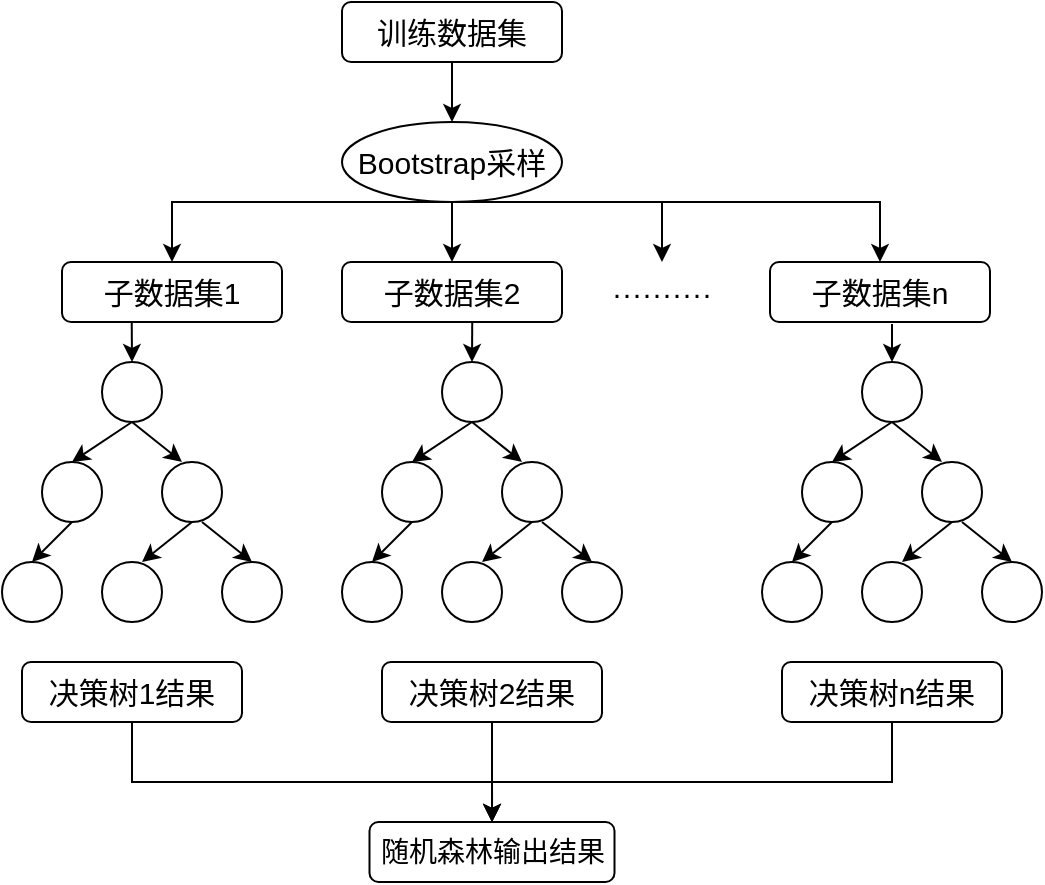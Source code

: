 <mxfile version="15.5.4" type="github">
  <diagram id="UUojyURU6DILhNTMgHQq" name="Page-1">
    <mxGraphModel dx="628" dy="620" grid="1" gridSize="10" guides="1" tooltips="1" connect="1" arrows="1" fold="1" page="1" pageScale="1" pageWidth="827" pageHeight="1169" math="0" shadow="0">
      <root>
        <mxCell id="0" />
        <mxCell id="1" parent="0" />
        <mxCell id="ZI_lnoc9z6EePYdpiMYf-3" value="&lt;span style=&quot;font-size: 15px&quot;&gt;子数据集n&lt;/span&gt;" style="rounded=1;whiteSpace=wrap;html=1;" vertex="1" parent="1">
          <mxGeometry x="414" y="320" width="110" height="30" as="geometry" />
        </mxCell>
        <mxCell id="ZI_lnoc9z6EePYdpiMYf-4" value="&lt;span style=&quot;font-size: 15px&quot;&gt;子数据集2&lt;/span&gt;" style="rounded=1;whiteSpace=wrap;html=1;" vertex="1" parent="1">
          <mxGeometry x="200" y="320" width="110" height="30" as="geometry" />
        </mxCell>
        <mxCell id="ZI_lnoc9z6EePYdpiMYf-5" value="&lt;font style=&quot;font-size: 15px&quot;&gt;子数据集1&lt;/font&gt;" style="rounded=1;whiteSpace=wrap;html=1;" vertex="1" parent="1">
          <mxGeometry x="60" y="320" width="110" height="30" as="geometry" />
        </mxCell>
        <mxCell id="ZI_lnoc9z6EePYdpiMYf-8" value="" style="edgeStyle=orthogonalEdgeStyle;rounded=0;orthogonalLoop=1;jettySize=auto;html=1;fontSize=15;" edge="1" parent="1" source="ZI_lnoc9z6EePYdpiMYf-6" target="ZI_lnoc9z6EePYdpiMYf-7">
          <mxGeometry relative="1" as="geometry" />
        </mxCell>
        <mxCell id="ZI_lnoc9z6EePYdpiMYf-6" value="&lt;font style=&quot;font-size: 15px&quot;&gt;训练数据集&lt;/font&gt;" style="rounded=1;whiteSpace=wrap;html=1;" vertex="1" parent="1">
          <mxGeometry x="200" y="190" width="110" height="30" as="geometry" />
        </mxCell>
        <mxCell id="ZI_lnoc9z6EePYdpiMYf-9" value="" style="edgeStyle=orthogonalEdgeStyle;rounded=0;orthogonalLoop=1;jettySize=auto;html=1;fontSize=15;" edge="1" parent="1" source="ZI_lnoc9z6EePYdpiMYf-7" target="ZI_lnoc9z6EePYdpiMYf-4">
          <mxGeometry relative="1" as="geometry" />
        </mxCell>
        <mxCell id="ZI_lnoc9z6EePYdpiMYf-7" value="Bootstrap采样" style="ellipse;whiteSpace=wrap;html=1;fontSize=15;" vertex="1" parent="1">
          <mxGeometry x="200" y="250" width="110" height="40" as="geometry" />
        </mxCell>
        <mxCell id="ZI_lnoc9z6EePYdpiMYf-11" value="" style="endArrow=classic;html=1;rounded=0;fontSize=15;exitX=0.5;exitY=1;exitDx=0;exitDy=0;entryX=0.5;entryY=0;entryDx=0;entryDy=0;" edge="1" parent="1" source="ZI_lnoc9z6EePYdpiMYf-7" target="ZI_lnoc9z6EePYdpiMYf-3">
          <mxGeometry width="50" height="50" relative="1" as="geometry">
            <mxPoint x="300" y="340" as="sourcePoint" />
            <mxPoint x="350" y="290" as="targetPoint" />
            <Array as="points">
              <mxPoint x="469" y="290" />
            </Array>
          </mxGeometry>
        </mxCell>
        <mxCell id="ZI_lnoc9z6EePYdpiMYf-10" value="" style="endArrow=classic;html=1;rounded=0;fontSize=15;exitX=0.5;exitY=1;exitDx=0;exitDy=0;entryX=0.5;entryY=0;entryDx=0;entryDy=0;" edge="1" parent="1" source="ZI_lnoc9z6EePYdpiMYf-7" target="ZI_lnoc9z6EePYdpiMYf-5">
          <mxGeometry width="50" height="50" relative="1" as="geometry">
            <mxPoint x="300" y="340" as="sourcePoint" />
            <mxPoint x="120" y="280" as="targetPoint" />
            <Array as="points">
              <mxPoint x="115" y="290" />
            </Array>
          </mxGeometry>
        </mxCell>
        <mxCell id="ZI_lnoc9z6EePYdpiMYf-12" value="" style="endArrow=classic;html=1;rounded=0;fontSize=15;" edge="1" parent="1">
          <mxGeometry width="50" height="50" relative="1" as="geometry">
            <mxPoint x="260" y="290" as="sourcePoint" />
            <mxPoint x="360" y="320" as="targetPoint" />
            <Array as="points">
              <mxPoint x="360" y="290" />
            </Array>
          </mxGeometry>
        </mxCell>
        <mxCell id="ZI_lnoc9z6EePYdpiMYf-13" value="··········" style="text;html=1;strokeColor=none;fillColor=none;align=center;verticalAlign=middle;whiteSpace=wrap;rounded=0;fontSize=15;" vertex="1" parent="1">
          <mxGeometry x="330" y="320" width="60" height="30" as="geometry" />
        </mxCell>
        <mxCell id="ZI_lnoc9z6EePYdpiMYf-15" value="" style="ellipse;whiteSpace=wrap;html=1;aspect=fixed;fontSize=15;" vertex="1" parent="1">
          <mxGeometry x="80" y="370" width="30" height="30" as="geometry" />
        </mxCell>
        <mxCell id="ZI_lnoc9z6EePYdpiMYf-16" value="" style="endArrow=classic;html=1;rounded=0;fontSize=15;exitX=0.5;exitY=1;exitDx=0;exitDy=0;entryX=0.5;entryY=0;entryDx=0;entryDy=0;" edge="1" parent="1" source="ZI_lnoc9z6EePYdpiMYf-15" target="ZI_lnoc9z6EePYdpiMYf-22">
          <mxGeometry width="50" height="50" relative="1" as="geometry">
            <mxPoint x="280" y="440" as="sourcePoint" />
            <mxPoint x="60" y="420" as="targetPoint" />
          </mxGeometry>
        </mxCell>
        <mxCell id="ZI_lnoc9z6EePYdpiMYf-18" value="" style="ellipse;whiteSpace=wrap;html=1;aspect=fixed;fontSize=15;" vertex="1" parent="1">
          <mxGeometry x="140" y="470" width="30" height="30" as="geometry" />
        </mxCell>
        <mxCell id="ZI_lnoc9z6EePYdpiMYf-19" value="" style="ellipse;whiteSpace=wrap;html=1;aspect=fixed;fontSize=15;" vertex="1" parent="1">
          <mxGeometry x="80" y="470" width="30" height="30" as="geometry" />
        </mxCell>
        <mxCell id="ZI_lnoc9z6EePYdpiMYf-20" value="" style="ellipse;whiteSpace=wrap;html=1;aspect=fixed;fontSize=15;" vertex="1" parent="1">
          <mxGeometry x="110" y="420" width="30" height="30" as="geometry" />
        </mxCell>
        <mxCell id="ZI_lnoc9z6EePYdpiMYf-21" value="" style="ellipse;whiteSpace=wrap;html=1;aspect=fixed;fontSize=15;" vertex="1" parent="1">
          <mxGeometry x="30" y="470" width="30" height="30" as="geometry" />
        </mxCell>
        <mxCell id="ZI_lnoc9z6EePYdpiMYf-22" value="" style="ellipse;whiteSpace=wrap;html=1;aspect=fixed;fontSize=15;" vertex="1" parent="1">
          <mxGeometry x="50" y="420" width="30" height="30" as="geometry" />
        </mxCell>
        <mxCell id="ZI_lnoc9z6EePYdpiMYf-23" value="" style="endArrow=classic;html=1;rounded=0;fontSize=15;exitX=0.5;exitY=1;exitDx=0;exitDy=0;" edge="1" parent="1" source="ZI_lnoc9z6EePYdpiMYf-15">
          <mxGeometry width="50" height="50" relative="1" as="geometry">
            <mxPoint x="105" y="410" as="sourcePoint" />
            <mxPoint x="120" y="420" as="targetPoint" />
          </mxGeometry>
        </mxCell>
        <mxCell id="ZI_lnoc9z6EePYdpiMYf-24" value="" style="endArrow=classic;html=1;rounded=0;fontSize=15;exitX=0.5;exitY=1;exitDx=0;exitDy=0;entryX=0.5;entryY=0;entryDx=0;entryDy=0;" edge="1" parent="1" source="ZI_lnoc9z6EePYdpiMYf-22" target="ZI_lnoc9z6EePYdpiMYf-21">
          <mxGeometry width="50" height="50" relative="1" as="geometry">
            <mxPoint x="105" y="410" as="sourcePoint" />
            <mxPoint x="80" y="480" as="targetPoint" />
            <Array as="points" />
          </mxGeometry>
        </mxCell>
        <mxCell id="ZI_lnoc9z6EePYdpiMYf-25" value="" style="endArrow=classic;html=1;rounded=0;fontSize=15;exitX=0.5;exitY=1;exitDx=0;exitDy=0;" edge="1" parent="1">
          <mxGeometry width="50" height="50" relative="1" as="geometry">
            <mxPoint x="125" y="450" as="sourcePoint" />
            <mxPoint x="100" y="470" as="targetPoint" />
          </mxGeometry>
        </mxCell>
        <mxCell id="ZI_lnoc9z6EePYdpiMYf-26" value="" style="endArrow=classic;html=1;rounded=0;fontSize=15;exitX=0.5;exitY=1;exitDx=0;exitDy=0;" edge="1" parent="1">
          <mxGeometry width="50" height="50" relative="1" as="geometry">
            <mxPoint x="130" y="450" as="sourcePoint" />
            <mxPoint x="155" y="470" as="targetPoint" />
          </mxGeometry>
        </mxCell>
        <mxCell id="ZI_lnoc9z6EePYdpiMYf-28" value="" style="ellipse;whiteSpace=wrap;html=1;aspect=fixed;fontSize=15;" vertex="1" parent="1">
          <mxGeometry x="250" y="370" width="30" height="30" as="geometry" />
        </mxCell>
        <mxCell id="ZI_lnoc9z6EePYdpiMYf-29" value="" style="endArrow=classic;html=1;rounded=0;fontSize=15;exitX=0.5;exitY=1;exitDx=0;exitDy=0;entryX=0.5;entryY=0;entryDx=0;entryDy=0;" edge="1" parent="1" source="ZI_lnoc9z6EePYdpiMYf-28" target="ZI_lnoc9z6EePYdpiMYf-34">
          <mxGeometry width="50" height="50" relative="1" as="geometry">
            <mxPoint x="450" y="440" as="sourcePoint" />
            <mxPoint x="230" y="420" as="targetPoint" />
          </mxGeometry>
        </mxCell>
        <mxCell id="ZI_lnoc9z6EePYdpiMYf-30" value="" style="ellipse;whiteSpace=wrap;html=1;aspect=fixed;fontSize=15;" vertex="1" parent="1">
          <mxGeometry x="310" y="470" width="30" height="30" as="geometry" />
        </mxCell>
        <mxCell id="ZI_lnoc9z6EePYdpiMYf-31" value="" style="ellipse;whiteSpace=wrap;html=1;aspect=fixed;fontSize=15;" vertex="1" parent="1">
          <mxGeometry x="250" y="470" width="30" height="30" as="geometry" />
        </mxCell>
        <mxCell id="ZI_lnoc9z6EePYdpiMYf-32" value="" style="ellipse;whiteSpace=wrap;html=1;aspect=fixed;fontSize=15;" vertex="1" parent="1">
          <mxGeometry x="280" y="420" width="30" height="30" as="geometry" />
        </mxCell>
        <mxCell id="ZI_lnoc9z6EePYdpiMYf-33" value="" style="ellipse;whiteSpace=wrap;html=1;aspect=fixed;fontSize=15;" vertex="1" parent="1">
          <mxGeometry x="200" y="470" width="30" height="30" as="geometry" />
        </mxCell>
        <mxCell id="ZI_lnoc9z6EePYdpiMYf-34" value="" style="ellipse;whiteSpace=wrap;html=1;aspect=fixed;fontSize=15;" vertex="1" parent="1">
          <mxGeometry x="220" y="420" width="30" height="30" as="geometry" />
        </mxCell>
        <mxCell id="ZI_lnoc9z6EePYdpiMYf-35" value="" style="endArrow=classic;html=1;rounded=0;fontSize=15;exitX=0.5;exitY=1;exitDx=0;exitDy=0;" edge="1" parent="1" source="ZI_lnoc9z6EePYdpiMYf-28">
          <mxGeometry width="50" height="50" relative="1" as="geometry">
            <mxPoint x="275" y="410" as="sourcePoint" />
            <mxPoint x="290" y="420" as="targetPoint" />
          </mxGeometry>
        </mxCell>
        <mxCell id="ZI_lnoc9z6EePYdpiMYf-36" value="" style="endArrow=classic;html=1;rounded=0;fontSize=15;exitX=0.5;exitY=1;exitDx=0;exitDy=0;entryX=0.5;entryY=0;entryDx=0;entryDy=0;" edge="1" parent="1" source="ZI_lnoc9z6EePYdpiMYf-34" target="ZI_lnoc9z6EePYdpiMYf-33">
          <mxGeometry width="50" height="50" relative="1" as="geometry">
            <mxPoint x="275" y="410" as="sourcePoint" />
            <mxPoint x="250" y="480" as="targetPoint" />
            <Array as="points" />
          </mxGeometry>
        </mxCell>
        <mxCell id="ZI_lnoc9z6EePYdpiMYf-37" value="" style="endArrow=classic;html=1;rounded=0;fontSize=15;exitX=0.5;exitY=1;exitDx=0;exitDy=0;" edge="1" parent="1">
          <mxGeometry width="50" height="50" relative="1" as="geometry">
            <mxPoint x="295" y="450" as="sourcePoint" />
            <mxPoint x="270" y="470" as="targetPoint" />
          </mxGeometry>
        </mxCell>
        <mxCell id="ZI_lnoc9z6EePYdpiMYf-38" value="" style="endArrow=classic;html=1;rounded=0;fontSize=15;exitX=0.5;exitY=1;exitDx=0;exitDy=0;" edge="1" parent="1">
          <mxGeometry width="50" height="50" relative="1" as="geometry">
            <mxPoint x="300" y="450" as="sourcePoint" />
            <mxPoint x="325" y="470" as="targetPoint" />
          </mxGeometry>
        </mxCell>
        <mxCell id="ZI_lnoc9z6EePYdpiMYf-39" value="" style="ellipse;whiteSpace=wrap;html=1;aspect=fixed;fontSize=15;" vertex="1" parent="1">
          <mxGeometry x="460" y="370" width="30" height="30" as="geometry" />
        </mxCell>
        <mxCell id="ZI_lnoc9z6EePYdpiMYf-40" value="" style="endArrow=classic;html=1;rounded=0;fontSize=15;exitX=0.5;exitY=1;exitDx=0;exitDy=0;entryX=0.5;entryY=0;entryDx=0;entryDy=0;" edge="1" parent="1" source="ZI_lnoc9z6EePYdpiMYf-39" target="ZI_lnoc9z6EePYdpiMYf-45">
          <mxGeometry width="50" height="50" relative="1" as="geometry">
            <mxPoint x="660" y="440" as="sourcePoint" />
            <mxPoint x="440" y="420" as="targetPoint" />
          </mxGeometry>
        </mxCell>
        <mxCell id="ZI_lnoc9z6EePYdpiMYf-41" value="" style="ellipse;whiteSpace=wrap;html=1;aspect=fixed;fontSize=15;" vertex="1" parent="1">
          <mxGeometry x="520" y="470" width="30" height="30" as="geometry" />
        </mxCell>
        <mxCell id="ZI_lnoc9z6EePYdpiMYf-42" value="" style="ellipse;whiteSpace=wrap;html=1;aspect=fixed;fontSize=15;" vertex="1" parent="1">
          <mxGeometry x="460" y="470" width="30" height="30" as="geometry" />
        </mxCell>
        <mxCell id="ZI_lnoc9z6EePYdpiMYf-43" value="" style="ellipse;whiteSpace=wrap;html=1;aspect=fixed;fontSize=15;" vertex="1" parent="1">
          <mxGeometry x="490" y="420" width="30" height="30" as="geometry" />
        </mxCell>
        <mxCell id="ZI_lnoc9z6EePYdpiMYf-44" value="" style="ellipse;whiteSpace=wrap;html=1;aspect=fixed;fontSize=15;" vertex="1" parent="1">
          <mxGeometry x="410" y="470" width="30" height="30" as="geometry" />
        </mxCell>
        <mxCell id="ZI_lnoc9z6EePYdpiMYf-45" value="" style="ellipse;whiteSpace=wrap;html=1;aspect=fixed;fontSize=15;" vertex="1" parent="1">
          <mxGeometry x="430" y="420" width="30" height="30" as="geometry" />
        </mxCell>
        <mxCell id="ZI_lnoc9z6EePYdpiMYf-46" value="" style="endArrow=classic;html=1;rounded=0;fontSize=15;exitX=0.5;exitY=1;exitDx=0;exitDy=0;" edge="1" parent="1" source="ZI_lnoc9z6EePYdpiMYf-39">
          <mxGeometry width="50" height="50" relative="1" as="geometry">
            <mxPoint x="485" y="410" as="sourcePoint" />
            <mxPoint x="500" y="420" as="targetPoint" />
          </mxGeometry>
        </mxCell>
        <mxCell id="ZI_lnoc9z6EePYdpiMYf-47" value="" style="endArrow=classic;html=1;rounded=0;fontSize=15;exitX=0.5;exitY=1;exitDx=0;exitDy=0;entryX=0.5;entryY=0;entryDx=0;entryDy=0;" edge="1" parent="1" source="ZI_lnoc9z6EePYdpiMYf-45" target="ZI_lnoc9z6EePYdpiMYf-44">
          <mxGeometry width="50" height="50" relative="1" as="geometry">
            <mxPoint x="485" y="410" as="sourcePoint" />
            <mxPoint x="460" y="480" as="targetPoint" />
            <Array as="points" />
          </mxGeometry>
        </mxCell>
        <mxCell id="ZI_lnoc9z6EePYdpiMYf-48" value="" style="endArrow=classic;html=1;rounded=0;fontSize=15;exitX=0.5;exitY=1;exitDx=0;exitDy=0;" edge="1" parent="1">
          <mxGeometry width="50" height="50" relative="1" as="geometry">
            <mxPoint x="505" y="450" as="sourcePoint" />
            <mxPoint x="480" y="470" as="targetPoint" />
          </mxGeometry>
        </mxCell>
        <mxCell id="ZI_lnoc9z6EePYdpiMYf-49" value="" style="endArrow=classic;html=1;rounded=0;fontSize=15;exitX=0.5;exitY=1;exitDx=0;exitDy=0;" edge="1" parent="1">
          <mxGeometry width="50" height="50" relative="1" as="geometry">
            <mxPoint x="510" y="450" as="sourcePoint" />
            <mxPoint x="535" y="470" as="targetPoint" />
          </mxGeometry>
        </mxCell>
        <mxCell id="ZI_lnoc9z6EePYdpiMYf-51" value="" style="endArrow=classic;html=1;rounded=0;fontSize=15;exitX=0.317;exitY=1.014;exitDx=0;exitDy=0;entryX=0.5;entryY=0;entryDx=0;entryDy=0;exitPerimeter=0;" edge="1" parent="1" source="ZI_lnoc9z6EePYdpiMYf-5" target="ZI_lnoc9z6EePYdpiMYf-15">
          <mxGeometry width="50" height="50" relative="1" as="geometry">
            <mxPoint x="160" y="530" as="sourcePoint" />
            <mxPoint x="210" y="480" as="targetPoint" />
            <Array as="points" />
          </mxGeometry>
        </mxCell>
        <mxCell id="ZI_lnoc9z6EePYdpiMYf-52" value="" style="endArrow=classic;html=1;rounded=0;fontSize=15;exitX=0.592;exitY=1.011;exitDx=0;exitDy=0;entryX=0.5;entryY=0;entryDx=0;entryDy=0;exitPerimeter=0;" edge="1" parent="1" source="ZI_lnoc9z6EePYdpiMYf-4" target="ZI_lnoc9z6EePYdpiMYf-28">
          <mxGeometry width="50" height="50" relative="1" as="geometry">
            <mxPoint x="261.97" y="350.63" as="sourcePoint" />
            <mxPoint x="248.03" y="370.0" as="targetPoint" />
          </mxGeometry>
        </mxCell>
        <mxCell id="ZI_lnoc9z6EePYdpiMYf-53" value="" style="endArrow=classic;html=1;rounded=0;fontSize=15;entryX=0.5;entryY=0;entryDx=0;entryDy=0;" edge="1" parent="1" target="ZI_lnoc9z6EePYdpiMYf-39">
          <mxGeometry width="50" height="50" relative="1" as="geometry">
            <mxPoint x="475" y="351" as="sourcePoint" />
            <mxPoint x="462.03" y="370.0" as="targetPoint" />
          </mxGeometry>
        </mxCell>
        <mxCell id="ZI_lnoc9z6EePYdpiMYf-56" value="&lt;font style=&quot;font-size: 15px&quot;&gt;决策树n结果&lt;/font&gt;" style="rounded=1;whiteSpace=wrap;html=1;" vertex="1" parent="1">
          <mxGeometry x="420" y="520" width="110" height="30" as="geometry" />
        </mxCell>
        <mxCell id="ZI_lnoc9z6EePYdpiMYf-62" value="" style="edgeStyle=orthogonalEdgeStyle;rounded=0;orthogonalLoop=1;jettySize=auto;html=1;fontSize=15;" edge="1" parent="1" source="ZI_lnoc9z6EePYdpiMYf-57" target="ZI_lnoc9z6EePYdpiMYf-60">
          <mxGeometry relative="1" as="geometry" />
        </mxCell>
        <mxCell id="ZI_lnoc9z6EePYdpiMYf-57" value="&lt;font style=&quot;font-size: 15px&quot;&gt;决策树2结果&lt;/font&gt;" style="rounded=1;whiteSpace=wrap;html=1;" vertex="1" parent="1">
          <mxGeometry x="220" y="520" width="110" height="30" as="geometry" />
        </mxCell>
        <mxCell id="ZI_lnoc9z6EePYdpiMYf-61" value="" style="edgeStyle=orthogonalEdgeStyle;rounded=0;orthogonalLoop=1;jettySize=auto;html=1;fontSize=15;" edge="1" parent="1" source="ZI_lnoc9z6EePYdpiMYf-58" target="ZI_lnoc9z6EePYdpiMYf-60">
          <mxGeometry relative="1" as="geometry">
            <Array as="points">
              <mxPoint x="95" y="580" />
              <mxPoint x="275" y="580" />
            </Array>
          </mxGeometry>
        </mxCell>
        <mxCell id="ZI_lnoc9z6EePYdpiMYf-58" value="&lt;font style=&quot;font-size: 15px&quot;&gt;决策树1结果&lt;/font&gt;" style="rounded=1;whiteSpace=wrap;html=1;" vertex="1" parent="1">
          <mxGeometry x="40" y="520" width="110" height="30" as="geometry" />
        </mxCell>
        <mxCell id="ZI_lnoc9z6EePYdpiMYf-60" value="&lt;font style=&quot;font-size: 14px&quot;&gt;随机森林输出结果&lt;/font&gt;" style="whiteSpace=wrap;html=1;rounded=1;" vertex="1" parent="1">
          <mxGeometry x="213.75" y="600" width="122.5" height="30" as="geometry" />
        </mxCell>
        <mxCell id="ZI_lnoc9z6EePYdpiMYf-64" value="" style="endArrow=classic;html=1;rounded=0;fontSize=15;exitX=0.5;exitY=1;exitDx=0;exitDy=0;entryX=0.5;entryY=0;entryDx=0;entryDy=0;" edge="1" parent="1" source="ZI_lnoc9z6EePYdpiMYf-56" target="ZI_lnoc9z6EePYdpiMYf-60">
          <mxGeometry width="50" height="50" relative="1" as="geometry">
            <mxPoint x="230" y="580" as="sourcePoint" />
            <mxPoint x="280" y="530" as="targetPoint" />
            <Array as="points">
              <mxPoint x="475" y="580" />
              <mxPoint x="275" y="580" />
            </Array>
          </mxGeometry>
        </mxCell>
      </root>
    </mxGraphModel>
  </diagram>
</mxfile>
